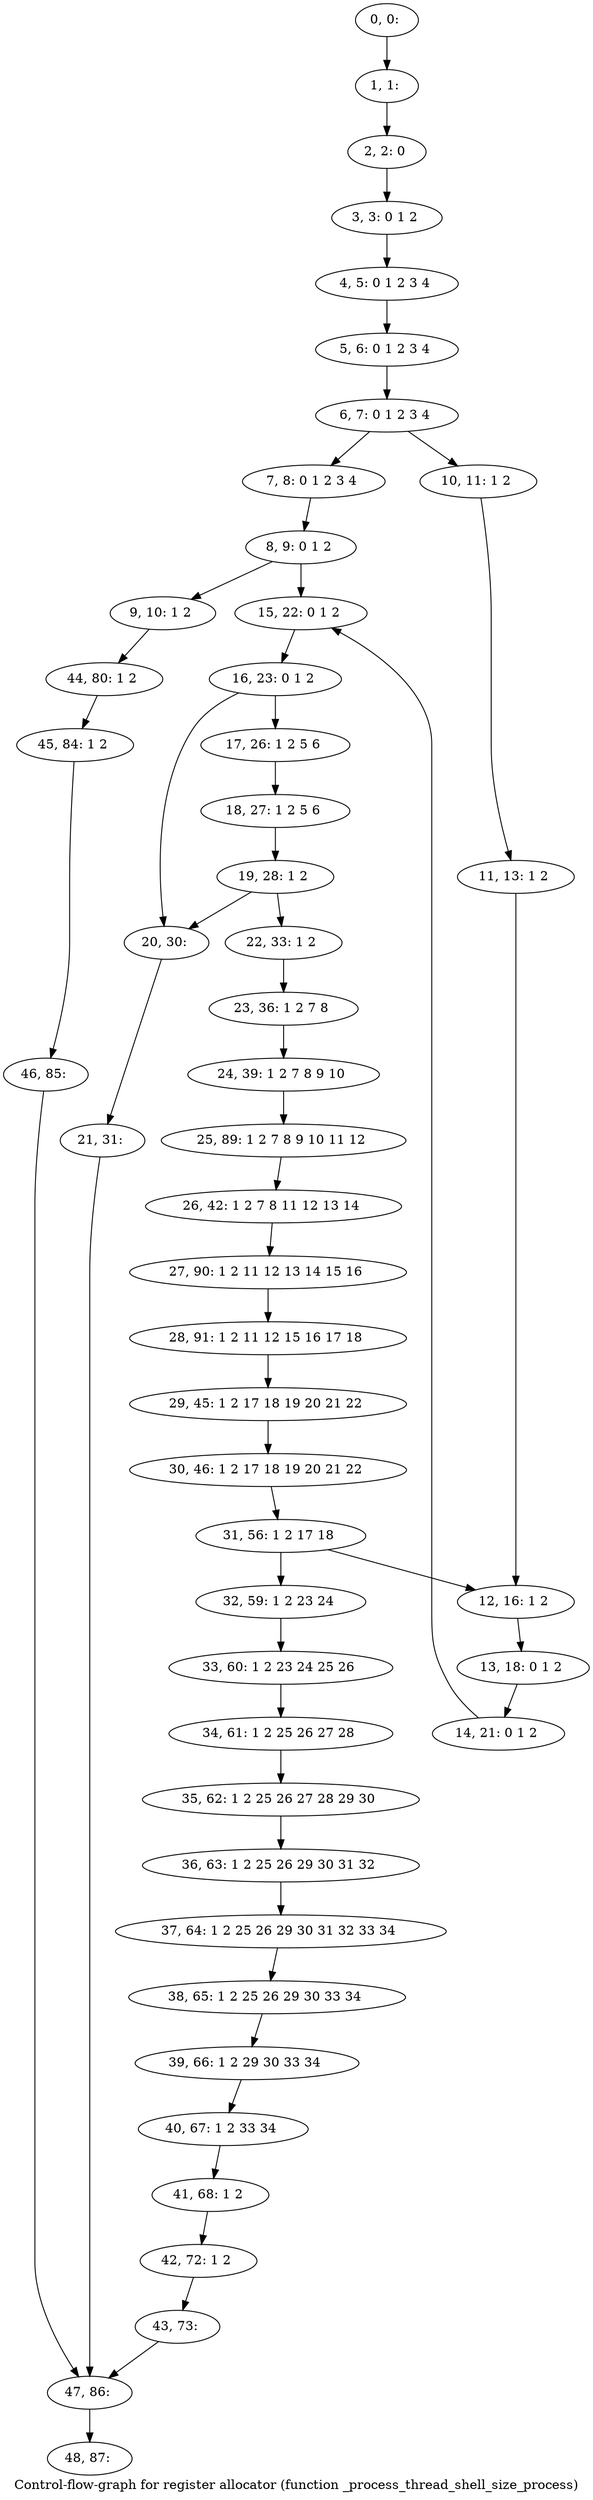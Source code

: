 digraph G {
graph [label="Control-flow-graph for register allocator (function _process_thread_shell_size_process)"]
0[label="0, 0: "];
1[label="1, 1: "];
2[label="2, 2: 0 "];
3[label="3, 3: 0 1 2 "];
4[label="4, 5: 0 1 2 3 4 "];
5[label="5, 6: 0 1 2 3 4 "];
6[label="6, 7: 0 1 2 3 4 "];
7[label="7, 8: 0 1 2 3 4 "];
8[label="8, 9: 0 1 2 "];
9[label="9, 10: 1 2 "];
10[label="10, 11: 1 2 "];
11[label="11, 13: 1 2 "];
12[label="12, 16: 1 2 "];
13[label="13, 18: 0 1 2 "];
14[label="14, 21: 0 1 2 "];
15[label="15, 22: 0 1 2 "];
16[label="16, 23: 0 1 2 "];
17[label="17, 26: 1 2 5 6 "];
18[label="18, 27: 1 2 5 6 "];
19[label="19, 28: 1 2 "];
20[label="20, 30: "];
21[label="21, 31: "];
22[label="22, 33: 1 2 "];
23[label="23, 36: 1 2 7 8 "];
24[label="24, 39: 1 2 7 8 9 10 "];
25[label="25, 89: 1 2 7 8 9 10 11 12 "];
26[label="26, 42: 1 2 7 8 11 12 13 14 "];
27[label="27, 90: 1 2 11 12 13 14 15 16 "];
28[label="28, 91: 1 2 11 12 15 16 17 18 "];
29[label="29, 45: 1 2 17 18 19 20 21 22 "];
30[label="30, 46: 1 2 17 18 19 20 21 22 "];
31[label="31, 56: 1 2 17 18 "];
32[label="32, 59: 1 2 23 24 "];
33[label="33, 60: 1 2 23 24 25 26 "];
34[label="34, 61: 1 2 25 26 27 28 "];
35[label="35, 62: 1 2 25 26 27 28 29 30 "];
36[label="36, 63: 1 2 25 26 29 30 31 32 "];
37[label="37, 64: 1 2 25 26 29 30 31 32 33 34 "];
38[label="38, 65: 1 2 25 26 29 30 33 34 "];
39[label="39, 66: 1 2 29 30 33 34 "];
40[label="40, 67: 1 2 33 34 "];
41[label="41, 68: 1 2 "];
42[label="42, 72: 1 2 "];
43[label="43, 73: "];
44[label="44, 80: 1 2 "];
45[label="45, 84: 1 2 "];
46[label="46, 85: "];
47[label="47, 86: "];
48[label="48, 87: "];
0->1 ;
1->2 ;
2->3 ;
3->4 ;
4->5 ;
5->6 ;
6->7 ;
6->10 ;
7->8 ;
8->9 ;
8->15 ;
9->44 ;
10->11 ;
11->12 ;
12->13 ;
13->14 ;
14->15 ;
15->16 ;
16->17 ;
16->20 ;
17->18 ;
18->19 ;
19->20 ;
19->22 ;
20->21 ;
21->47 ;
22->23 ;
23->24 ;
24->25 ;
25->26 ;
26->27 ;
27->28 ;
28->29 ;
29->30 ;
30->31 ;
31->32 ;
31->12 ;
32->33 ;
33->34 ;
34->35 ;
35->36 ;
36->37 ;
37->38 ;
38->39 ;
39->40 ;
40->41 ;
41->42 ;
42->43 ;
43->47 ;
44->45 ;
45->46 ;
46->47 ;
47->48 ;
}
